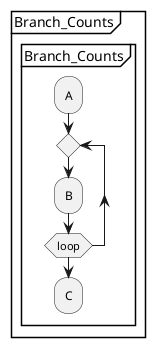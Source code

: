 @startuml
partition "Branch_Counts" {
    group "Branch_Counts"
        :A;
        repeat
            :B;
        repeat while (loop)
        :C;
    end group
}
@enduml